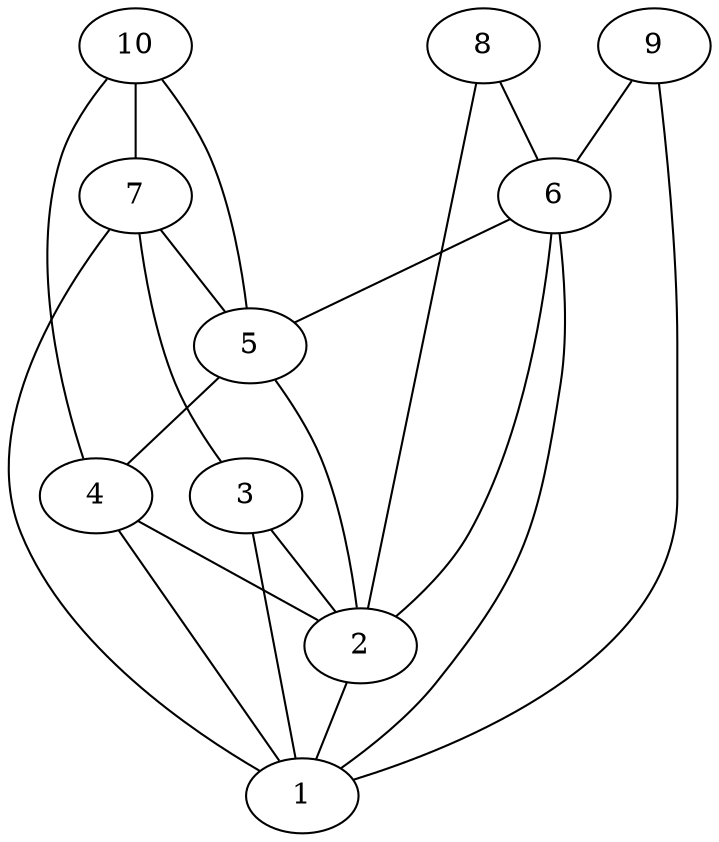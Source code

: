 graph G {
2 -- 1;
3 -- 1;
3 -- 2;
4 -- 1;
4 -- 2;
5 -- 2;
5 -- 4;
6 -- 5;
6 -- 1;
6 -- 2;
7 -- 1;
7 -- 3;
7 -- 5;
8 -- 6;
8 -- 2;
9 -- 1;
9 -- 6;
10 -- 7;
10 -- 5;
10 -- 4;
}